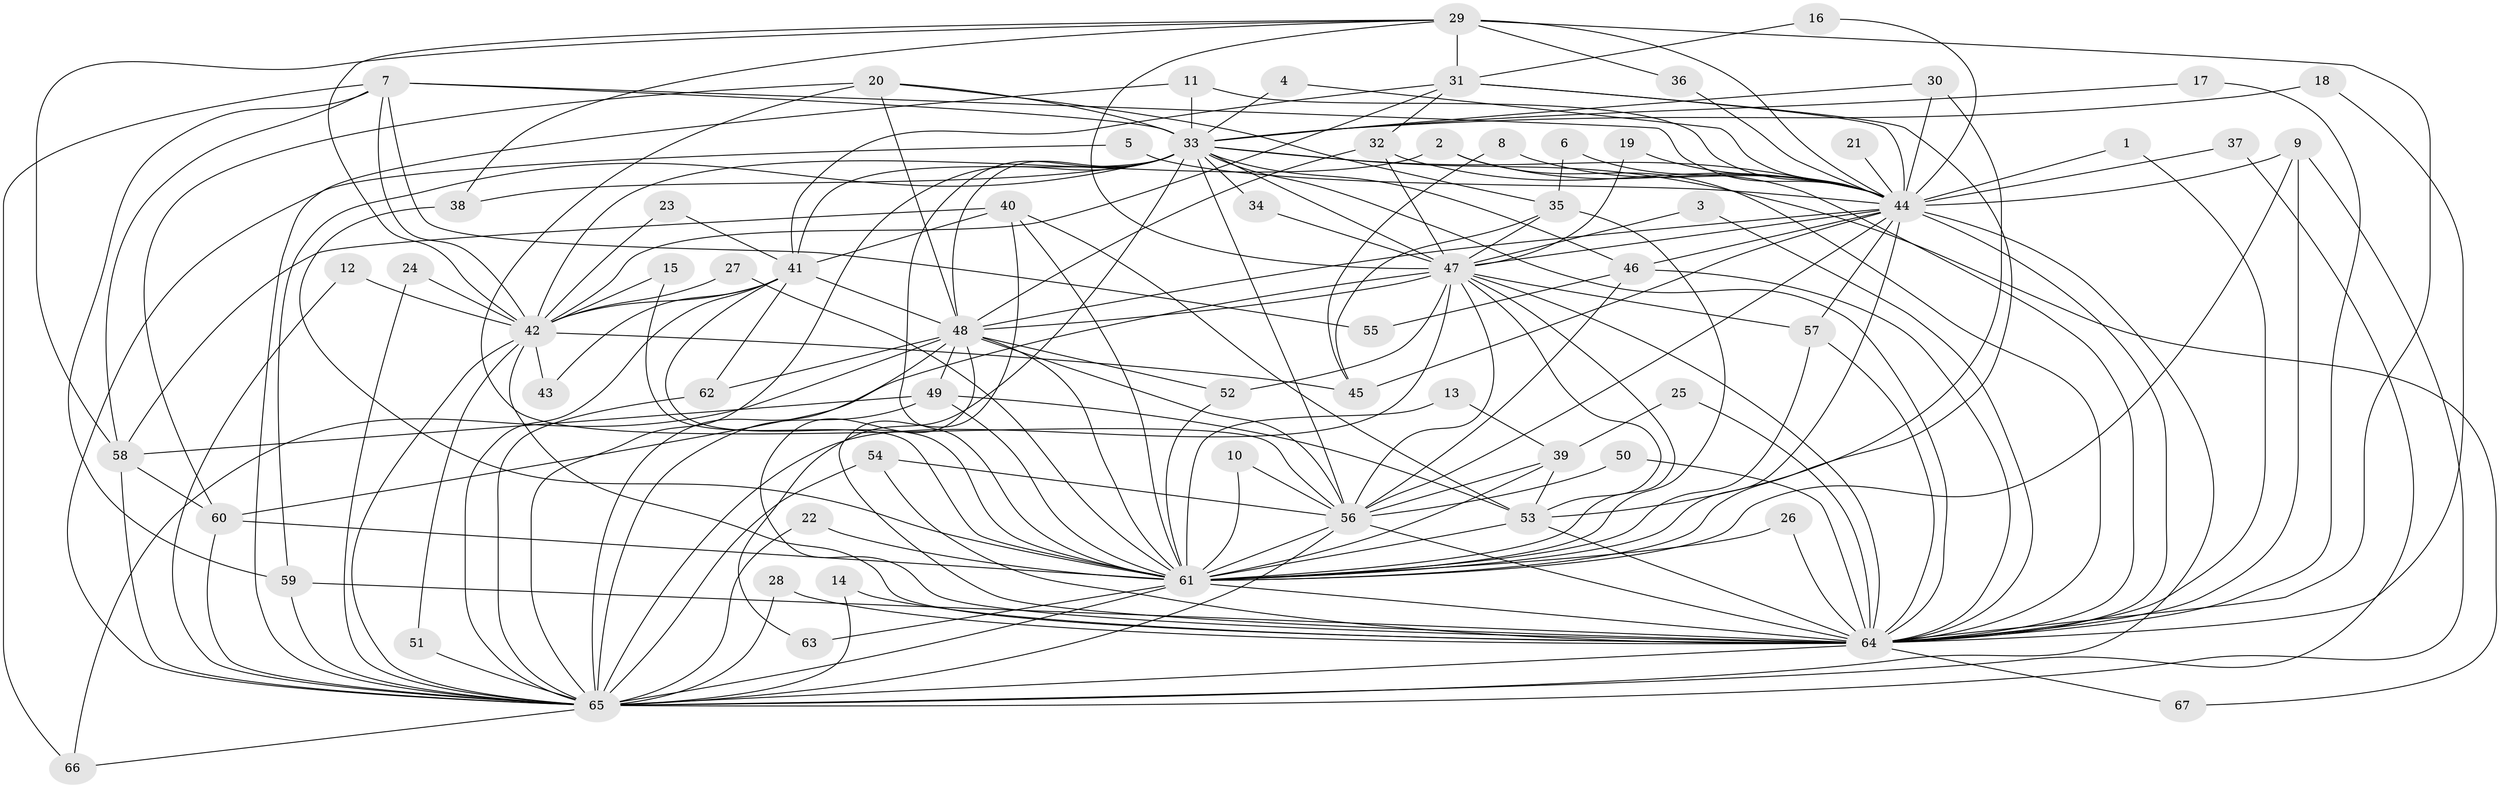 // original degree distribution, {17: 0.022388059701492536, 32: 0.014925373134328358, 15: 0.007462686567164179, 22: 0.007462686567164179, 28: 0.007462686567164179, 21: 0.007462686567164179, 33: 0.007462686567164179, 3: 0.23134328358208955, 2: 0.5298507462686567, 7: 0.022388059701492536, 4: 0.07462686567164178, 5: 0.05223880597014925, 13: 0.007462686567164179, 8: 0.007462686567164179}
// Generated by graph-tools (version 1.1) at 2025/49/03/09/25 03:49:36]
// undirected, 67 vertices, 187 edges
graph export_dot {
graph [start="1"]
  node [color=gray90,style=filled];
  1;
  2;
  3;
  4;
  5;
  6;
  7;
  8;
  9;
  10;
  11;
  12;
  13;
  14;
  15;
  16;
  17;
  18;
  19;
  20;
  21;
  22;
  23;
  24;
  25;
  26;
  27;
  28;
  29;
  30;
  31;
  32;
  33;
  34;
  35;
  36;
  37;
  38;
  39;
  40;
  41;
  42;
  43;
  44;
  45;
  46;
  47;
  48;
  49;
  50;
  51;
  52;
  53;
  54;
  55;
  56;
  57;
  58;
  59;
  60;
  61;
  62;
  63;
  64;
  65;
  66;
  67;
  1 -- 44 [weight=1.0];
  1 -- 64 [weight=1.0];
  2 -- 42 [weight=1.0];
  2 -- 44 [weight=1.0];
  2 -- 64 [weight=1.0];
  3 -- 47 [weight=1.0];
  3 -- 64 [weight=1.0];
  4 -- 33 [weight=1.0];
  4 -- 44 [weight=1.0];
  5 -- 44 [weight=1.0];
  5 -- 65 [weight=1.0];
  6 -- 35 [weight=1.0];
  6 -- 64 [weight=1.0];
  7 -- 33 [weight=2.0];
  7 -- 42 [weight=1.0];
  7 -- 44 [weight=1.0];
  7 -- 55 [weight=1.0];
  7 -- 58 [weight=1.0];
  7 -- 59 [weight=1.0];
  7 -- 66 [weight=1.0];
  8 -- 44 [weight=1.0];
  8 -- 45 [weight=1.0];
  9 -- 44 [weight=1.0];
  9 -- 61 [weight=1.0];
  9 -- 64 [weight=1.0];
  9 -- 65 [weight=1.0];
  10 -- 56 [weight=1.0];
  10 -- 61 [weight=1.0];
  11 -- 33 [weight=1.0];
  11 -- 44 [weight=1.0];
  11 -- 65 [weight=1.0];
  12 -- 42 [weight=1.0];
  12 -- 65 [weight=1.0];
  13 -- 39 [weight=1.0];
  13 -- 61 [weight=1.0];
  14 -- 64 [weight=1.0];
  14 -- 65 [weight=1.0];
  15 -- 42 [weight=1.0];
  15 -- 61 [weight=1.0];
  16 -- 31 [weight=1.0];
  16 -- 44 [weight=1.0];
  17 -- 33 [weight=1.0];
  17 -- 64 [weight=1.0];
  18 -- 33 [weight=1.0];
  18 -- 64 [weight=1.0];
  19 -- 44 [weight=1.0];
  19 -- 47 [weight=1.0];
  20 -- 33 [weight=1.0];
  20 -- 35 [weight=1.0];
  20 -- 48 [weight=1.0];
  20 -- 56 [weight=1.0];
  20 -- 60 [weight=1.0];
  21 -- 44 [weight=1.0];
  22 -- 61 [weight=1.0];
  22 -- 65 [weight=1.0];
  23 -- 41 [weight=1.0];
  23 -- 42 [weight=1.0];
  24 -- 42 [weight=1.0];
  24 -- 65 [weight=1.0];
  25 -- 39 [weight=1.0];
  25 -- 64 [weight=1.0];
  26 -- 61 [weight=1.0];
  26 -- 64 [weight=1.0];
  27 -- 42 [weight=1.0];
  27 -- 61 [weight=1.0];
  28 -- 64 [weight=1.0];
  28 -- 65 [weight=2.0];
  29 -- 31 [weight=1.0];
  29 -- 36 [weight=1.0];
  29 -- 38 [weight=1.0];
  29 -- 42 [weight=1.0];
  29 -- 44 [weight=1.0];
  29 -- 47 [weight=1.0];
  29 -- 58 [weight=1.0];
  29 -- 64 [weight=2.0];
  30 -- 33 [weight=1.0];
  30 -- 44 [weight=1.0];
  30 -- 53 [weight=1.0];
  31 -- 32 [weight=1.0];
  31 -- 41 [weight=1.0];
  31 -- 42 [weight=1.0];
  31 -- 44 [weight=1.0];
  31 -- 61 [weight=1.0];
  32 -- 44 [weight=1.0];
  32 -- 47 [weight=1.0];
  32 -- 48 [weight=1.0];
  33 -- 34 [weight=1.0];
  33 -- 38 [weight=1.0];
  33 -- 41 [weight=1.0];
  33 -- 44 [weight=2.0];
  33 -- 46 [weight=1.0];
  33 -- 47 [weight=2.0];
  33 -- 48 [weight=2.0];
  33 -- 56 [weight=2.0];
  33 -- 59 [weight=1.0];
  33 -- 61 [weight=2.0];
  33 -- 63 [weight=1.0];
  33 -- 64 [weight=2.0];
  33 -- 65 [weight=4.0];
  33 -- 67 [weight=1.0];
  34 -- 47 [weight=1.0];
  35 -- 45 [weight=1.0];
  35 -- 47 [weight=1.0];
  35 -- 61 [weight=1.0];
  36 -- 44 [weight=1.0];
  37 -- 44 [weight=1.0];
  37 -- 65 [weight=2.0];
  38 -- 61 [weight=1.0];
  39 -- 53 [weight=1.0];
  39 -- 56 [weight=1.0];
  39 -- 61 [weight=2.0];
  40 -- 41 [weight=1.0];
  40 -- 53 [weight=1.0];
  40 -- 58 [weight=1.0];
  40 -- 61 [weight=1.0];
  40 -- 64 [weight=1.0];
  41 -- 42 [weight=1.0];
  41 -- 43 [weight=1.0];
  41 -- 48 [weight=1.0];
  41 -- 61 [weight=1.0];
  41 -- 62 [weight=1.0];
  41 -- 65 [weight=1.0];
  42 -- 43 [weight=1.0];
  42 -- 45 [weight=1.0];
  42 -- 51 [weight=1.0];
  42 -- 64 [weight=1.0];
  42 -- 65 [weight=1.0];
  44 -- 45 [weight=1.0];
  44 -- 46 [weight=1.0];
  44 -- 47 [weight=1.0];
  44 -- 48 [weight=1.0];
  44 -- 56 [weight=1.0];
  44 -- 57 [weight=1.0];
  44 -- 61 [weight=1.0];
  44 -- 64 [weight=1.0];
  44 -- 65 [weight=2.0];
  46 -- 55 [weight=1.0];
  46 -- 56 [weight=2.0];
  46 -- 64 [weight=1.0];
  47 -- 48 [weight=2.0];
  47 -- 52 [weight=1.0];
  47 -- 53 [weight=1.0];
  47 -- 56 [weight=1.0];
  47 -- 57 [weight=1.0];
  47 -- 60 [weight=1.0];
  47 -- 61 [weight=1.0];
  47 -- 64 [weight=1.0];
  47 -- 65 [weight=4.0];
  48 -- 49 [weight=1.0];
  48 -- 52 [weight=1.0];
  48 -- 56 [weight=1.0];
  48 -- 61 [weight=2.0];
  48 -- 62 [weight=1.0];
  48 -- 64 [weight=1.0];
  48 -- 65 [weight=3.0];
  48 -- 66 [weight=1.0];
  49 -- 53 [weight=1.0];
  49 -- 58 [weight=1.0];
  49 -- 61 [weight=1.0];
  49 -- 65 [weight=2.0];
  50 -- 56 [weight=1.0];
  50 -- 64 [weight=1.0];
  51 -- 65 [weight=1.0];
  52 -- 61 [weight=1.0];
  53 -- 61 [weight=1.0];
  53 -- 64 [weight=1.0];
  54 -- 56 [weight=1.0];
  54 -- 64 [weight=1.0];
  54 -- 65 [weight=1.0];
  56 -- 61 [weight=2.0];
  56 -- 64 [weight=2.0];
  56 -- 65 [weight=2.0];
  57 -- 61 [weight=1.0];
  57 -- 64 [weight=1.0];
  58 -- 60 [weight=1.0];
  58 -- 65 [weight=1.0];
  59 -- 64 [weight=1.0];
  59 -- 65 [weight=2.0];
  60 -- 61 [weight=1.0];
  60 -- 65 [weight=1.0];
  61 -- 63 [weight=1.0];
  61 -- 64 [weight=1.0];
  61 -- 65 [weight=2.0];
  62 -- 65 [weight=1.0];
  64 -- 65 [weight=3.0];
  64 -- 67 [weight=1.0];
  65 -- 66 [weight=1.0];
}
